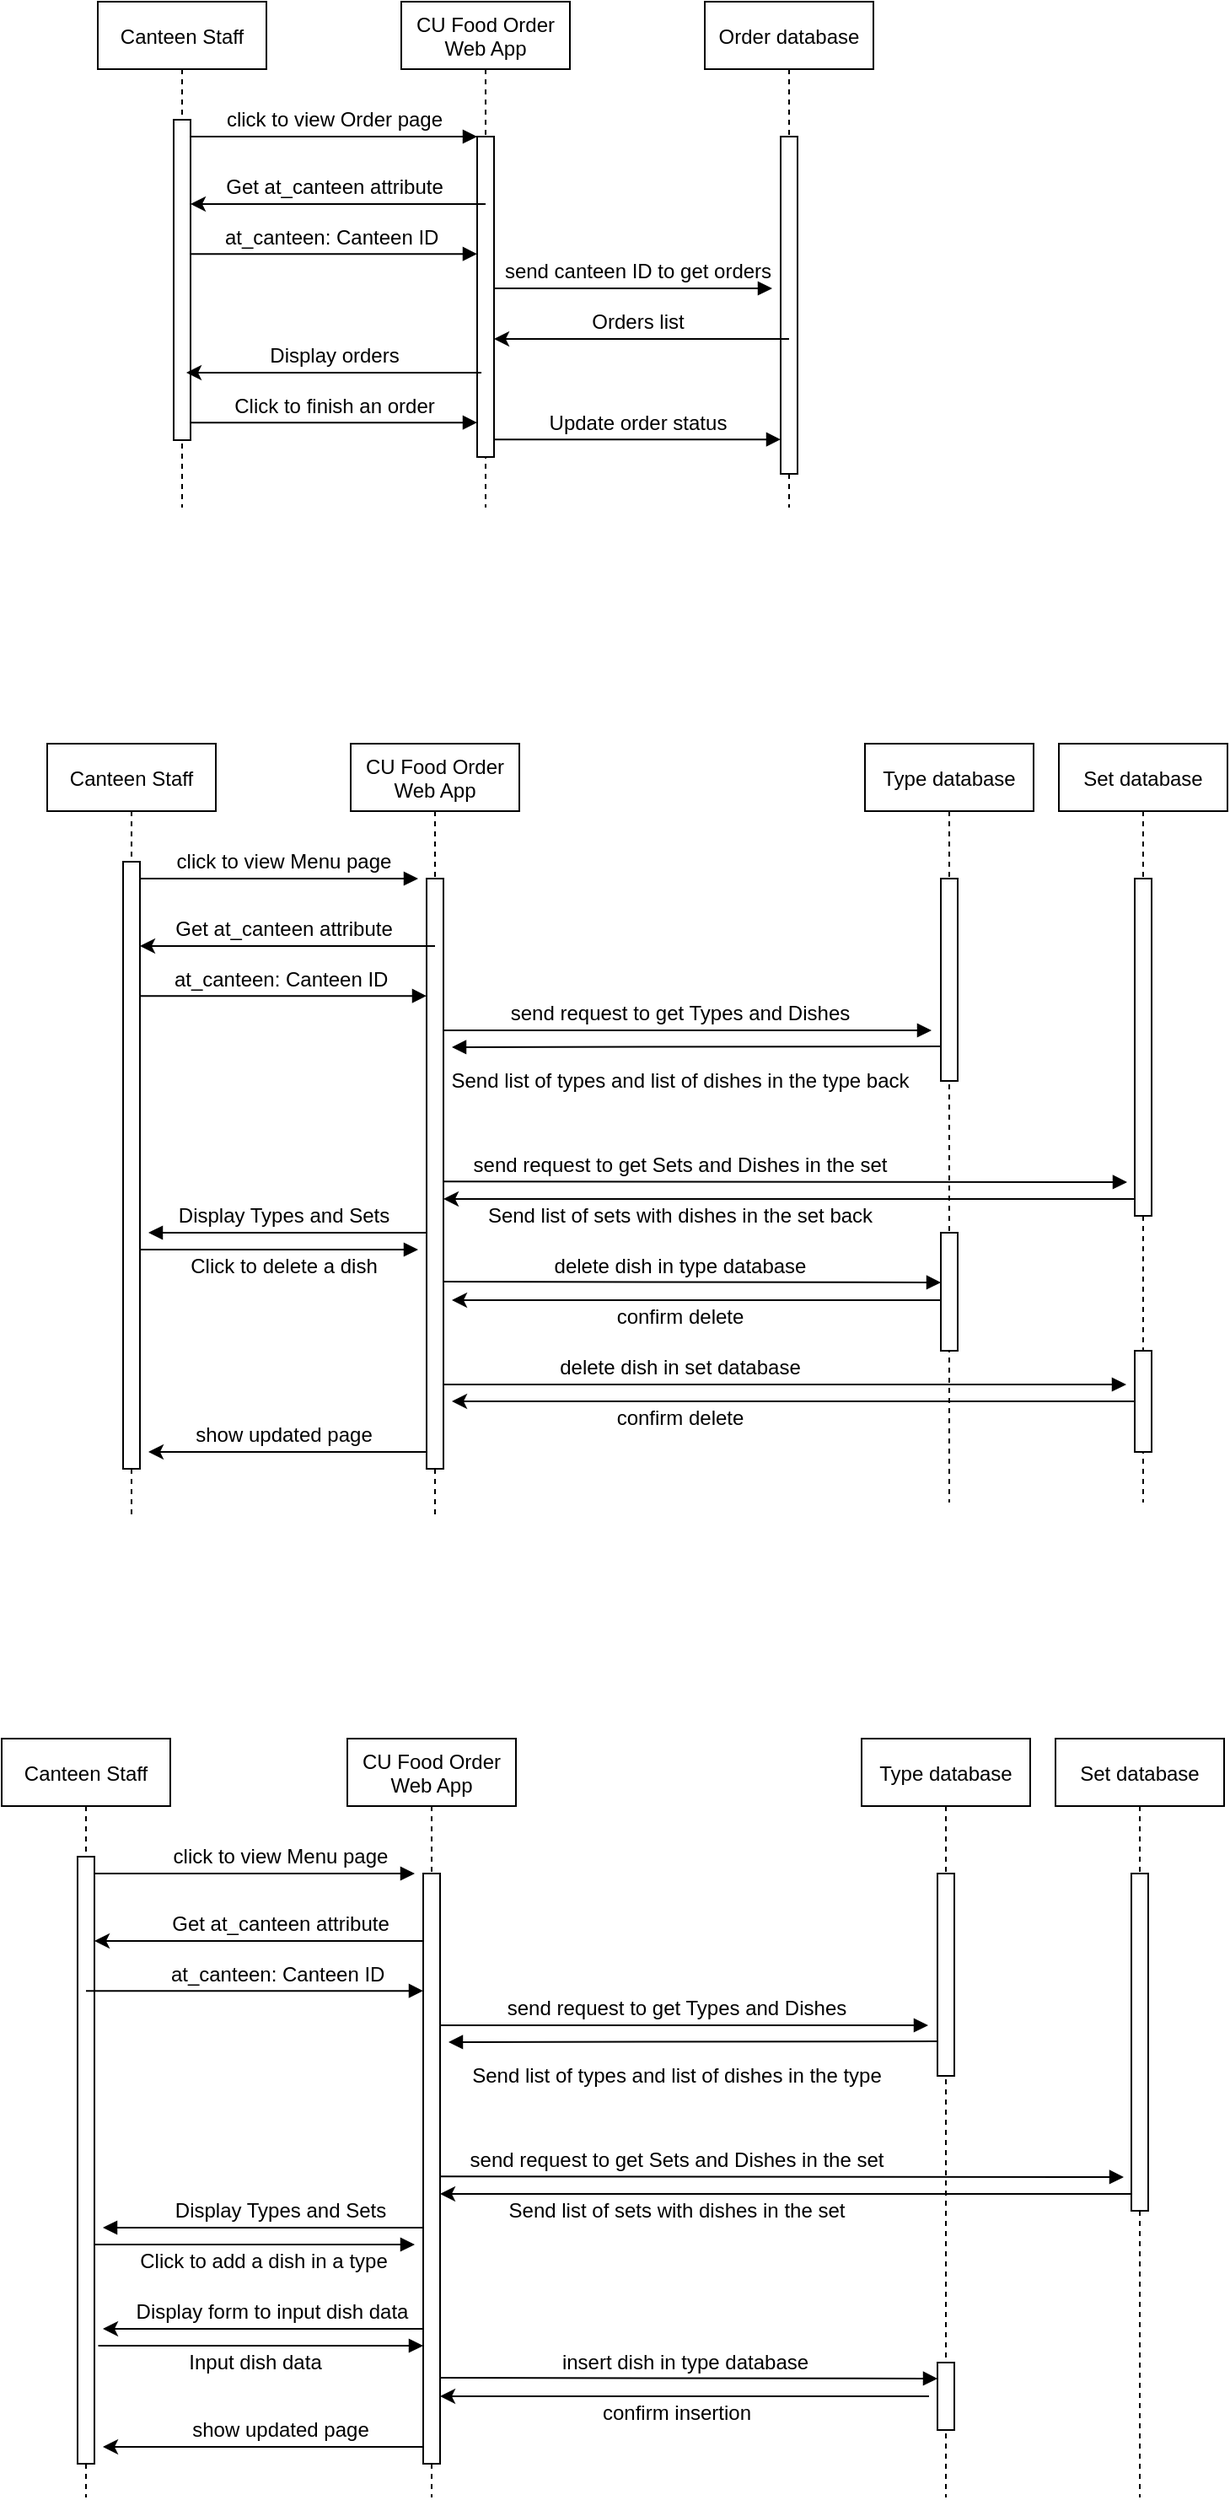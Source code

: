 <mxfile version="17.5.1" type="github">
  <diagram id="JyH9dKXLlh4wl-Uolb7m" name="Page-1">
    <mxGraphModel dx="1720" dy="1069" grid="1" gridSize="10" guides="1" tooltips="1" connect="1" arrows="1" fold="1" page="1" pageScale="1" pageWidth="850" pageHeight="1100" math="0" shadow="0">
      <root>
        <mxCell id="0" />
        <mxCell id="1" parent="0" />
        <mxCell id="SsQwXliOyGbZY1lNXIvn-143" value="" style="endArrow=classic;html=1;rounded=0;" edge="1" parent="1" target="SsQwXliOyGbZY1lNXIvn-135">
          <mxGeometry width="50" height="50" relative="1" as="geometry">
            <mxPoint x="318" y="1230" as="sourcePoint" />
            <mxPoint x="318" y="1210" as="targetPoint" />
            <Array as="points">
              <mxPoint x="278" y="1230" />
              <mxPoint x="228" y="1230" />
            </Array>
          </mxGeometry>
        </mxCell>
        <mxCell id="SsQwXliOyGbZY1lNXIvn-171" value="" style="endArrow=classic;html=1;rounded=0;" edge="1" parent="1">
          <mxGeometry width="50" height="50" relative="1" as="geometry">
            <mxPoint x="315.5" y="1460" as="sourcePoint" />
            <mxPoint x="123" y="1460" as="targetPoint" />
            <Array as="points">
              <mxPoint x="275.5" y="1460" />
              <mxPoint x="225.5" y="1460" />
            </Array>
          </mxGeometry>
        </mxCell>
        <mxCell id="SsQwXliOyGbZY1lNXIvn-163" value="" style="verticalAlign=bottom;endArrow=block;shadow=0;strokeWidth=1;" edge="1" parent="1" source="SsQwXliOyGbZY1lNXIvn-134">
          <mxGeometry relative="1" as="geometry">
            <mxPoint x="143" y="1410" as="sourcePoint" />
            <mxPoint x="308" y="1410" as="targetPoint" />
            <Array as="points">
              <mxPoint x="303" y="1410" />
            </Array>
          </mxGeometry>
        </mxCell>
        <mxCell id="SsQwXliOyGbZY1lNXIvn-25" value="" style="verticalAlign=bottom;endArrow=block;entryX=0;entryY=0;shadow=0;strokeWidth=1;" edge="1" parent="1">
          <mxGeometry relative="1" as="geometry">
            <mxPoint x="350" y="250.0" as="sourcePoint" />
            <mxPoint x="520" y="250.0" as="targetPoint" />
          </mxGeometry>
        </mxCell>
        <mxCell id="SsQwXliOyGbZY1lNXIvn-1" value="Canteen Staff" style="shape=umlLifeline;perimeter=lifelinePerimeter;container=1;collapsible=0;recursiveResize=0;rounded=0;shadow=0;strokeWidth=1;" vertex="1" parent="1">
          <mxGeometry x="120" y="80" width="100" height="300" as="geometry" />
        </mxCell>
        <mxCell id="SsQwXliOyGbZY1lNXIvn-2" value="" style="points=[];perimeter=orthogonalPerimeter;rounded=0;shadow=0;strokeWidth=1;" vertex="1" parent="SsQwXliOyGbZY1lNXIvn-1">
          <mxGeometry x="45" y="70" width="10" height="190" as="geometry" />
        </mxCell>
        <mxCell id="SsQwXliOyGbZY1lNXIvn-5" value="CU Food Order&#xa;Web App" style="shape=umlLifeline;perimeter=lifelinePerimeter;container=1;collapsible=0;recursiveResize=0;rounded=0;shadow=0;strokeWidth=1;" vertex="1" parent="1">
          <mxGeometry x="300" y="80" width="100" height="300" as="geometry" />
        </mxCell>
        <mxCell id="SsQwXliOyGbZY1lNXIvn-6" value="" style="points=[];perimeter=orthogonalPerimeter;rounded=0;shadow=0;strokeWidth=1;" vertex="1" parent="SsQwXliOyGbZY1lNXIvn-5">
          <mxGeometry x="45" y="80" width="10" height="190" as="geometry" />
        </mxCell>
        <mxCell id="SsQwXliOyGbZY1lNXIvn-39" value="" style="verticalAlign=bottom;endArrow=block;entryX=0;entryY=0;shadow=0;strokeWidth=1;" edge="1" parent="SsQwXliOyGbZY1lNXIvn-5">
          <mxGeometry relative="1" as="geometry">
            <mxPoint x="-125" y="249.58" as="sourcePoint" />
            <mxPoint x="45" y="249.58" as="targetPoint" />
          </mxGeometry>
        </mxCell>
        <mxCell id="SsQwXliOyGbZY1lNXIvn-40" value="Click to finish an order" style="text;html=1;align=center;verticalAlign=middle;resizable=0;points=[];autosize=1;strokeColor=none;fillColor=none;" vertex="1" parent="SsQwXliOyGbZY1lNXIvn-5">
          <mxGeometry x="-105" y="230" width="130" height="20" as="geometry" />
        </mxCell>
        <mxCell id="SsQwXliOyGbZY1lNXIvn-8" value="" style="verticalAlign=bottom;endArrow=block;entryX=0;entryY=0;shadow=0;strokeWidth=1;" edge="1" parent="1" source="SsQwXliOyGbZY1lNXIvn-2" target="SsQwXliOyGbZY1lNXIvn-6">
          <mxGeometry relative="1" as="geometry">
            <mxPoint x="275" y="160" as="sourcePoint" />
          </mxGeometry>
        </mxCell>
        <mxCell id="SsQwXliOyGbZY1lNXIvn-21" value="Order database" style="shape=umlLifeline;perimeter=lifelinePerimeter;container=1;collapsible=0;recursiveResize=0;rounded=0;shadow=0;strokeWidth=1;" vertex="1" parent="1">
          <mxGeometry x="480" y="80" width="100" height="300" as="geometry" />
        </mxCell>
        <mxCell id="SsQwXliOyGbZY1lNXIvn-22" value="" style="points=[];perimeter=orthogonalPerimeter;rounded=0;shadow=0;strokeWidth=1;" vertex="1" parent="SsQwXliOyGbZY1lNXIvn-21">
          <mxGeometry x="45" y="80" width="10" height="200" as="geometry" />
        </mxCell>
        <mxCell id="SsQwXliOyGbZY1lNXIvn-35" value="" style="endArrow=classic;html=1;rounded=0;" edge="1" parent="SsQwXliOyGbZY1lNXIvn-21">
          <mxGeometry width="50" height="50" relative="1" as="geometry">
            <mxPoint x="50" y="200" as="sourcePoint" />
            <mxPoint x="-125" y="200" as="targetPoint" />
            <Array as="points">
              <mxPoint x="10" y="200" />
              <mxPoint x="-40" y="200" />
            </Array>
          </mxGeometry>
        </mxCell>
        <mxCell id="SsQwXliOyGbZY1lNXIvn-24" value="click to view Order page" style="text;html=1;align=center;verticalAlign=middle;resizable=0;points=[];autosize=1;strokeColor=none;fillColor=none;" vertex="1" parent="1">
          <mxGeometry x="190" y="140" width="140" height="20" as="geometry" />
        </mxCell>
        <mxCell id="SsQwXliOyGbZY1lNXIvn-26" value="send canteen ID to get orders" style="text;html=1;align=center;verticalAlign=middle;resizable=0;points=[];autosize=1;strokeColor=none;fillColor=none;" vertex="1" parent="1">
          <mxGeometry x="355" y="230" width="170" height="20" as="geometry" />
        </mxCell>
        <mxCell id="SsQwXliOyGbZY1lNXIvn-28" value="" style="endArrow=classic;html=1;rounded=0;" edge="1" parent="1" target="SsQwXliOyGbZY1lNXIvn-2">
          <mxGeometry width="50" height="50" relative="1" as="geometry">
            <mxPoint x="350" y="200" as="sourcePoint" />
            <mxPoint x="350" y="180" as="targetPoint" />
            <Array as="points">
              <mxPoint x="310" y="200" />
              <mxPoint x="260" y="200" />
            </Array>
          </mxGeometry>
        </mxCell>
        <mxCell id="SsQwXliOyGbZY1lNXIvn-29" value="Get at_canteen attribute" style="text;html=1;align=center;verticalAlign=middle;resizable=0;points=[];autosize=1;strokeColor=none;fillColor=none;" vertex="1" parent="1">
          <mxGeometry x="190" y="180" width="140" height="20" as="geometry" />
        </mxCell>
        <mxCell id="SsQwXliOyGbZY1lNXIvn-30" value="" style="verticalAlign=bottom;endArrow=block;entryX=0;entryY=0;shadow=0;strokeWidth=1;" edge="1" parent="1">
          <mxGeometry relative="1" as="geometry">
            <mxPoint x="175" y="229.58" as="sourcePoint" />
            <mxPoint x="345" y="229.58" as="targetPoint" />
          </mxGeometry>
        </mxCell>
        <mxCell id="SsQwXliOyGbZY1lNXIvn-32" value="at_canteen: Canteen ID&amp;nbsp;" style="text;html=1;align=center;verticalAlign=middle;resizable=0;points=[];autosize=1;strokeColor=none;fillColor=none;" vertex="1" parent="1">
          <mxGeometry x="185" y="210" width="150" height="20" as="geometry" />
        </mxCell>
        <mxCell id="SsQwXliOyGbZY1lNXIvn-36" value="Orders list" style="text;html=1;align=center;verticalAlign=middle;resizable=0;points=[];autosize=1;strokeColor=none;fillColor=none;" vertex="1" parent="1">
          <mxGeometry x="405" y="260" width="70" height="20" as="geometry" />
        </mxCell>
        <mxCell id="SsQwXliOyGbZY1lNXIvn-37" value="" style="endArrow=classic;html=1;rounded=0;" edge="1" parent="1">
          <mxGeometry width="50" height="50" relative="1" as="geometry">
            <mxPoint x="347.5" y="300" as="sourcePoint" />
            <mxPoint x="172.5" y="300" as="targetPoint" />
            <Array as="points">
              <mxPoint x="307.5" y="300" />
              <mxPoint x="257.5" y="300" />
            </Array>
          </mxGeometry>
        </mxCell>
        <mxCell id="SsQwXliOyGbZY1lNXIvn-38" value="Display orders" style="text;html=1;align=center;verticalAlign=middle;resizable=0;points=[];autosize=1;strokeColor=none;fillColor=none;" vertex="1" parent="1">
          <mxGeometry x="215" y="280" width="90" height="20" as="geometry" />
        </mxCell>
        <mxCell id="SsQwXliOyGbZY1lNXIvn-41" value="" style="verticalAlign=bottom;endArrow=block;entryX=0;entryY=0;shadow=0;strokeWidth=1;" edge="1" parent="1">
          <mxGeometry relative="1" as="geometry">
            <mxPoint x="355" y="339.58" as="sourcePoint" />
            <mxPoint x="525" y="339.58" as="targetPoint" />
          </mxGeometry>
        </mxCell>
        <mxCell id="SsQwXliOyGbZY1lNXIvn-42" value="Update order status" style="text;html=1;align=center;verticalAlign=middle;resizable=0;points=[];autosize=1;strokeColor=none;fillColor=none;" vertex="1" parent="1">
          <mxGeometry x="380" y="320" width="120" height="20" as="geometry" />
        </mxCell>
        <mxCell id="SsQwXliOyGbZY1lNXIvn-43" value="" style="verticalAlign=bottom;endArrow=block;shadow=0;strokeWidth=1;entryX=-0.55;entryY=0.75;entryDx=0;entryDy=0;entryPerimeter=0;" edge="1" parent="1" target="SsQwXliOyGbZY1lNXIvn-66">
          <mxGeometry relative="1" as="geometry">
            <mxPoint x="320" y="690.0" as="sourcePoint" />
            <mxPoint x="490" y="690.0" as="targetPoint" />
          </mxGeometry>
        </mxCell>
        <mxCell id="SsQwXliOyGbZY1lNXIvn-44" value="Canteen Staff" style="shape=umlLifeline;perimeter=lifelinePerimeter;container=1;collapsible=0;recursiveResize=0;rounded=0;shadow=0;strokeWidth=1;" vertex="1" parent="1">
          <mxGeometry x="90" y="520" width="100" height="460" as="geometry" />
        </mxCell>
        <mxCell id="SsQwXliOyGbZY1lNXIvn-45" value="" style="points=[];perimeter=orthogonalPerimeter;rounded=0;shadow=0;strokeWidth=1;" vertex="1" parent="SsQwXliOyGbZY1lNXIvn-44">
          <mxGeometry x="45" y="70" width="10" height="360" as="geometry" />
        </mxCell>
        <mxCell id="SsQwXliOyGbZY1lNXIvn-82" value="" style="verticalAlign=bottom;endArrow=none;shadow=0;strokeWidth=1;startArrow=block;startFill=1;endFill=0;" edge="1" parent="SsQwXliOyGbZY1lNXIvn-44">
          <mxGeometry relative="1" as="geometry">
            <mxPoint x="60" y="290" as="sourcePoint" />
            <mxPoint x="225" y="290" as="targetPoint" />
          </mxGeometry>
        </mxCell>
        <mxCell id="SsQwXliOyGbZY1lNXIvn-93" value="" style="endArrow=classic;html=1;rounded=0;" edge="1" parent="SsQwXliOyGbZY1lNXIvn-44">
          <mxGeometry width="50" height="50" relative="1" as="geometry">
            <mxPoint x="225.5" y="420" as="sourcePoint" />
            <mxPoint x="60" y="420" as="targetPoint" />
            <Array as="points">
              <mxPoint x="185.5" y="420" />
              <mxPoint x="135.5" y="420" />
            </Array>
          </mxGeometry>
        </mxCell>
        <mxCell id="SsQwXliOyGbZY1lNXIvn-46" value="CU Food Order&#xa;Web App" style="shape=umlLifeline;perimeter=lifelinePerimeter;container=1;collapsible=0;recursiveResize=0;rounded=0;shadow=0;strokeWidth=1;" vertex="1" parent="1">
          <mxGeometry x="270" y="520" width="100" height="460" as="geometry" />
        </mxCell>
        <mxCell id="SsQwXliOyGbZY1lNXIvn-47" value="" style="points=[];perimeter=orthogonalPerimeter;rounded=0;shadow=0;strokeWidth=1;" vertex="1" parent="SsQwXliOyGbZY1lNXIvn-46">
          <mxGeometry x="45" y="80" width="10" height="350" as="geometry" />
        </mxCell>
        <mxCell id="SsQwXliOyGbZY1lNXIvn-50" value="" style="verticalAlign=bottom;endArrow=block;shadow=0;strokeWidth=1;" edge="1" parent="1" source="SsQwXliOyGbZY1lNXIvn-45">
          <mxGeometry relative="1" as="geometry">
            <mxPoint x="245" y="600" as="sourcePoint" />
            <mxPoint x="310" y="600" as="targetPoint" />
          </mxGeometry>
        </mxCell>
        <mxCell id="SsQwXliOyGbZY1lNXIvn-54" value="click to view Menu page" style="text;html=1;align=center;verticalAlign=middle;resizable=0;points=[];autosize=1;strokeColor=none;fillColor=none;" vertex="1" parent="1">
          <mxGeometry x="160" y="580" width="140" height="20" as="geometry" />
        </mxCell>
        <mxCell id="SsQwXliOyGbZY1lNXIvn-55" value="send request to get Types and Dishes" style="text;html=1;align=center;verticalAlign=middle;resizable=0;points=[];autosize=1;strokeColor=none;fillColor=none;" vertex="1" parent="1">
          <mxGeometry x="355" y="670" width="220" height="20" as="geometry" />
        </mxCell>
        <mxCell id="SsQwXliOyGbZY1lNXIvn-56" value="" style="endArrow=classic;html=1;rounded=0;" edge="1" parent="1" target="SsQwXliOyGbZY1lNXIvn-45">
          <mxGeometry width="50" height="50" relative="1" as="geometry">
            <mxPoint x="320" y="640" as="sourcePoint" />
            <mxPoint x="320" y="620" as="targetPoint" />
            <Array as="points">
              <mxPoint x="280" y="640" />
              <mxPoint x="230" y="640" />
            </Array>
          </mxGeometry>
        </mxCell>
        <mxCell id="SsQwXliOyGbZY1lNXIvn-57" value="Get at_canteen attribute" style="text;html=1;align=center;verticalAlign=middle;resizable=0;points=[];autosize=1;strokeColor=none;fillColor=none;" vertex="1" parent="1">
          <mxGeometry x="160" y="620" width="140" height="20" as="geometry" />
        </mxCell>
        <mxCell id="SsQwXliOyGbZY1lNXIvn-58" value="" style="verticalAlign=bottom;endArrow=block;entryX=0;entryY=0;shadow=0;strokeWidth=1;" edge="1" parent="1">
          <mxGeometry relative="1" as="geometry">
            <mxPoint x="145" y="669.58" as="sourcePoint" />
            <mxPoint x="315" y="669.58" as="targetPoint" />
          </mxGeometry>
        </mxCell>
        <mxCell id="SsQwXliOyGbZY1lNXIvn-59" value="at_canteen: Canteen ID&amp;nbsp;" style="text;html=1;align=center;verticalAlign=middle;resizable=0;points=[];autosize=1;strokeColor=none;fillColor=none;" vertex="1" parent="1">
          <mxGeometry x="155" y="650" width="150" height="20" as="geometry" />
        </mxCell>
        <mxCell id="SsQwXliOyGbZY1lNXIvn-62" value="delete dish in set database" style="text;html=1;align=center;verticalAlign=middle;resizable=0;points=[];autosize=1;strokeColor=none;fillColor=none;" vertex="1" parent="1">
          <mxGeometry x="385" y="880" width="160" height="20" as="geometry" />
        </mxCell>
        <mxCell id="SsQwXliOyGbZY1lNXIvn-63" value="" style="verticalAlign=bottom;endArrow=block;shadow=0;strokeWidth=1;entryX=-0.45;entryY=0.9;entryDx=0;entryDy=0;entryPerimeter=0;" edge="1" parent="1" target="SsQwXliOyGbZY1lNXIvn-69">
          <mxGeometry relative="1" as="geometry">
            <mxPoint x="325" y="779.58" as="sourcePoint" />
            <mxPoint x="495" y="779.58" as="targetPoint" />
          </mxGeometry>
        </mxCell>
        <mxCell id="SsQwXliOyGbZY1lNXIvn-65" value="Type database" style="shape=umlLifeline;perimeter=lifelinePerimeter;container=1;collapsible=0;recursiveResize=0;rounded=0;shadow=0;strokeWidth=1;" vertex="1" parent="1">
          <mxGeometry x="575" y="520" width="100" height="450" as="geometry" />
        </mxCell>
        <mxCell id="SsQwXliOyGbZY1lNXIvn-66" value="" style="points=[];perimeter=orthogonalPerimeter;rounded=0;shadow=0;strokeWidth=1;" vertex="1" parent="SsQwXliOyGbZY1lNXIvn-65">
          <mxGeometry x="45" y="80" width="10" height="120" as="geometry" />
        </mxCell>
        <mxCell id="SsQwXliOyGbZY1lNXIvn-76" value="" style="endArrow=classic;html=1;rounded=0;" edge="1" parent="SsQwXliOyGbZY1lNXIvn-65">
          <mxGeometry width="50" height="50" relative="1" as="geometry">
            <mxPoint x="165" y="270" as="sourcePoint" />
            <mxPoint x="-250" y="270" as="targetPoint" />
            <Array as="points">
              <mxPoint x="5.5" y="270" />
              <mxPoint x="-44.5" y="270" />
            </Array>
          </mxGeometry>
        </mxCell>
        <mxCell id="SsQwXliOyGbZY1lNXIvn-87" value="" style="points=[];perimeter=orthogonalPerimeter;rounded=0;shadow=0;strokeWidth=1;" vertex="1" parent="SsQwXliOyGbZY1lNXIvn-65">
          <mxGeometry x="45" y="290" width="10" height="70" as="geometry" />
        </mxCell>
        <mxCell id="SsQwXliOyGbZY1lNXIvn-61" value="" style="endArrow=classic;html=1;rounded=0;" edge="1" parent="SsQwXliOyGbZY1lNXIvn-65">
          <mxGeometry width="50" height="50" relative="1" as="geometry">
            <mxPoint x="160" y="390" as="sourcePoint" />
            <mxPoint x="-245" y="390" as="targetPoint" />
            <Array as="points">
              <mxPoint x="120" y="390" />
              <mxPoint x="70" y="390" />
            </Array>
          </mxGeometry>
        </mxCell>
        <mxCell id="SsQwXliOyGbZY1lNXIvn-68" value="Set database" style="shape=umlLifeline;perimeter=lifelinePerimeter;container=1;collapsible=0;recursiveResize=0;rounded=0;shadow=0;strokeWidth=1;" vertex="1" parent="1">
          <mxGeometry x="690" y="520" width="100" height="450" as="geometry" />
        </mxCell>
        <mxCell id="SsQwXliOyGbZY1lNXIvn-69" value="" style="points=[];perimeter=orthogonalPerimeter;rounded=0;shadow=0;strokeWidth=1;" vertex="1" parent="SsQwXliOyGbZY1lNXIvn-68">
          <mxGeometry x="45" y="80" width="10" height="200" as="geometry" />
        </mxCell>
        <mxCell id="SsQwXliOyGbZY1lNXIvn-91" value="" style="points=[];perimeter=orthogonalPerimeter;rounded=0;shadow=0;strokeWidth=1;" vertex="1" parent="SsQwXliOyGbZY1lNXIvn-68">
          <mxGeometry x="45" y="360" width="10" height="60" as="geometry" />
        </mxCell>
        <mxCell id="SsQwXliOyGbZY1lNXIvn-72" value="Send list of types and list of dishes in the type back" style="text;html=1;align=center;verticalAlign=middle;resizable=0;points=[];autosize=1;strokeColor=none;fillColor=none;" vertex="1" parent="1">
          <mxGeometry x="320" y="710" width="290" height="20" as="geometry" />
        </mxCell>
        <mxCell id="SsQwXliOyGbZY1lNXIvn-75" value="send request to get Sets and Dishes in the set" style="text;html=1;align=center;verticalAlign=middle;resizable=0;points=[];autosize=1;strokeColor=none;fillColor=none;" vertex="1" parent="1">
          <mxGeometry x="335" y="760" width="260" height="20" as="geometry" />
        </mxCell>
        <mxCell id="SsQwXliOyGbZY1lNXIvn-77" value="Send list of sets with dishes in the set back" style="text;html=1;align=center;verticalAlign=middle;resizable=0;points=[];autosize=1;strokeColor=none;fillColor=none;" vertex="1" parent="1">
          <mxGeometry x="345" y="790" width="240" height="20" as="geometry" />
        </mxCell>
        <mxCell id="SsQwXliOyGbZY1lNXIvn-79" value="" style="verticalAlign=bottom;endArrow=none;shadow=0;strokeWidth=1;startArrow=block;startFill=1;endFill=0;" edge="1" parent="1">
          <mxGeometry relative="1" as="geometry">
            <mxPoint x="330" y="700" as="sourcePoint" />
            <mxPoint x="619.5" y="699.5" as="targetPoint" />
          </mxGeometry>
        </mxCell>
        <mxCell id="SsQwXliOyGbZY1lNXIvn-48" value="" style="verticalAlign=bottom;endArrow=block;shadow=0;strokeWidth=1;" edge="1" parent="1">
          <mxGeometry relative="1" as="geometry">
            <mxPoint x="325" y="900.0" as="sourcePoint" />
            <mxPoint x="730" y="900" as="targetPoint" />
          </mxGeometry>
        </mxCell>
        <mxCell id="SsQwXliOyGbZY1lNXIvn-83" value="Display Types and Sets" style="text;html=1;align=center;verticalAlign=middle;resizable=0;points=[];autosize=1;strokeColor=none;fillColor=none;" vertex="1" parent="1">
          <mxGeometry x="160" y="790" width="140" height="20" as="geometry" />
        </mxCell>
        <mxCell id="SsQwXliOyGbZY1lNXIvn-84" value="" style="verticalAlign=bottom;endArrow=block;shadow=0;strokeWidth=1;" edge="1" parent="1">
          <mxGeometry relative="1" as="geometry">
            <mxPoint x="145" y="820.0" as="sourcePoint" />
            <mxPoint x="310" y="820" as="targetPoint" />
          </mxGeometry>
        </mxCell>
        <mxCell id="SsQwXliOyGbZY1lNXIvn-85" value="Click to delete a dish" style="text;html=1;align=center;verticalAlign=middle;resizable=0;points=[];autosize=1;strokeColor=none;fillColor=none;" vertex="1" parent="1">
          <mxGeometry x="165" y="820" width="130" height="20" as="geometry" />
        </mxCell>
        <mxCell id="SsQwXliOyGbZY1lNXIvn-86" value="" style="verticalAlign=bottom;endArrow=block;shadow=0;strokeWidth=1;" edge="1" parent="1">
          <mxGeometry relative="1" as="geometry">
            <mxPoint x="325" y="839.0" as="sourcePoint" />
            <mxPoint x="620" y="839.5" as="targetPoint" />
          </mxGeometry>
        </mxCell>
        <mxCell id="SsQwXliOyGbZY1lNXIvn-88" value="delete dish in type database" style="text;html=1;align=center;verticalAlign=middle;resizable=0;points=[];autosize=1;strokeColor=none;fillColor=none;" vertex="1" parent="1">
          <mxGeometry x="380" y="820" width="170" height="20" as="geometry" />
        </mxCell>
        <mxCell id="SsQwXliOyGbZY1lNXIvn-89" value="" style="endArrow=classic;html=1;rounded=0;" edge="1" parent="1">
          <mxGeometry width="50" height="50" relative="1" as="geometry">
            <mxPoint x="620" y="850" as="sourcePoint" />
            <mxPoint x="330" y="850" as="targetPoint" />
            <Array as="points">
              <mxPoint x="580" y="850" />
              <mxPoint x="530" y="850" />
            </Array>
          </mxGeometry>
        </mxCell>
        <mxCell id="SsQwXliOyGbZY1lNXIvn-90" value="confirm delete" style="text;html=1;align=center;verticalAlign=middle;resizable=0;points=[];autosize=1;strokeColor=none;fillColor=none;" vertex="1" parent="1">
          <mxGeometry x="420" y="850" width="90" height="20" as="geometry" />
        </mxCell>
        <mxCell id="SsQwXliOyGbZY1lNXIvn-92" value="confirm delete" style="text;html=1;align=center;verticalAlign=middle;resizable=0;points=[];autosize=1;strokeColor=none;fillColor=none;" vertex="1" parent="1">
          <mxGeometry x="420" y="910" width="90" height="20" as="geometry" />
        </mxCell>
        <mxCell id="SsQwXliOyGbZY1lNXIvn-94" value="show updated page" style="text;html=1;align=center;verticalAlign=middle;resizable=0;points=[];autosize=1;strokeColor=none;fillColor=none;" vertex="1" parent="1">
          <mxGeometry x="170" y="920" width="120" height="20" as="geometry" />
        </mxCell>
        <mxCell id="SsQwXliOyGbZY1lNXIvn-133" value="" style="verticalAlign=bottom;endArrow=block;shadow=0;strokeWidth=1;entryX=-0.55;entryY=0.75;entryDx=0;entryDy=0;entryPerimeter=0;" edge="1" parent="1" target="SsQwXliOyGbZY1lNXIvn-150">
          <mxGeometry relative="1" as="geometry">
            <mxPoint x="318" y="1280" as="sourcePoint" />
            <mxPoint x="488" y="1280" as="targetPoint" />
          </mxGeometry>
        </mxCell>
        <mxCell id="SsQwXliOyGbZY1lNXIvn-134" value="Canteen Staff" style="shape=umlLifeline;perimeter=lifelinePerimeter;container=1;collapsible=0;recursiveResize=0;rounded=0;shadow=0;strokeWidth=1;" vertex="1" parent="1">
          <mxGeometry x="63" y="1110" width="100" height="450" as="geometry" />
        </mxCell>
        <mxCell id="SsQwXliOyGbZY1lNXIvn-136" value="" style="verticalAlign=bottom;endArrow=none;shadow=0;strokeWidth=1;startArrow=block;startFill=1;endFill=0;" edge="1" parent="SsQwXliOyGbZY1lNXIvn-134" target="SsQwXliOyGbZY1lNXIvn-138">
          <mxGeometry relative="1" as="geometry">
            <mxPoint x="60" y="290" as="sourcePoint" />
            <mxPoint x="225" y="290" as="targetPoint" />
          </mxGeometry>
        </mxCell>
        <mxCell id="SsQwXliOyGbZY1lNXIvn-137" value="" style="endArrow=classic;html=1;rounded=0;" edge="1" parent="SsQwXliOyGbZY1lNXIvn-134" source="SsQwXliOyGbZY1lNXIvn-138">
          <mxGeometry width="50" height="50" relative="1" as="geometry">
            <mxPoint x="225.5" y="420" as="sourcePoint" />
            <mxPoint x="60" y="420" as="targetPoint" />
            <Array as="points">
              <mxPoint x="185.5" y="420" />
              <mxPoint x="135.5" y="420" />
            </Array>
          </mxGeometry>
        </mxCell>
        <mxCell id="SsQwXliOyGbZY1lNXIvn-135" value="" style="points=[];perimeter=orthogonalPerimeter;rounded=0;shadow=0;strokeWidth=1;" vertex="1" parent="SsQwXliOyGbZY1lNXIvn-134">
          <mxGeometry x="45" y="70" width="10" height="360" as="geometry" />
        </mxCell>
        <mxCell id="SsQwXliOyGbZY1lNXIvn-138" value="CU Food Order&#xa;Web App" style="shape=umlLifeline;perimeter=lifelinePerimeter;container=1;collapsible=0;recursiveResize=0;rounded=0;shadow=0;strokeWidth=1;" vertex="1" parent="1">
          <mxGeometry x="268" y="1110" width="100" height="450" as="geometry" />
        </mxCell>
        <mxCell id="SsQwXliOyGbZY1lNXIvn-139" value="" style="points=[];perimeter=orthogonalPerimeter;rounded=0;shadow=0;strokeWidth=1;" vertex="1" parent="SsQwXliOyGbZY1lNXIvn-138">
          <mxGeometry x="45" y="80" width="10" height="350" as="geometry" />
        </mxCell>
        <mxCell id="SsQwXliOyGbZY1lNXIvn-140" value="" style="verticalAlign=bottom;endArrow=block;shadow=0;strokeWidth=1;" edge="1" parent="1" source="SsQwXliOyGbZY1lNXIvn-135">
          <mxGeometry relative="1" as="geometry">
            <mxPoint x="243" y="1190" as="sourcePoint" />
            <mxPoint x="308" y="1190" as="targetPoint" />
          </mxGeometry>
        </mxCell>
        <mxCell id="SsQwXliOyGbZY1lNXIvn-141" value="click to view Menu page" style="text;html=1;align=center;verticalAlign=middle;resizable=0;points=[];autosize=1;strokeColor=none;fillColor=none;" vertex="1" parent="1">
          <mxGeometry x="158" y="1170" width="140" height="20" as="geometry" />
        </mxCell>
        <mxCell id="SsQwXliOyGbZY1lNXIvn-142" value="send request to get Types and Dishes" style="text;html=1;align=center;verticalAlign=middle;resizable=0;points=[];autosize=1;strokeColor=none;fillColor=none;" vertex="1" parent="1">
          <mxGeometry x="353" y="1260" width="220" height="20" as="geometry" />
        </mxCell>
        <mxCell id="SsQwXliOyGbZY1lNXIvn-144" value="Get at_canteen attribute" style="text;html=1;align=center;verticalAlign=middle;resizable=0;points=[];autosize=1;strokeColor=none;fillColor=none;" vertex="1" parent="1">
          <mxGeometry x="158" y="1210" width="140" height="20" as="geometry" />
        </mxCell>
        <mxCell id="SsQwXliOyGbZY1lNXIvn-145" value="" style="verticalAlign=bottom;endArrow=block;entryX=0;entryY=0;shadow=0;strokeWidth=1;" edge="1" parent="1" source="SsQwXliOyGbZY1lNXIvn-134">
          <mxGeometry relative="1" as="geometry">
            <mxPoint x="143" y="1259.58" as="sourcePoint" />
            <mxPoint x="313" y="1259.58" as="targetPoint" />
          </mxGeometry>
        </mxCell>
        <mxCell id="SsQwXliOyGbZY1lNXIvn-146" value="at_canteen: Canteen ID&amp;nbsp;" style="text;html=1;align=center;verticalAlign=middle;resizable=0;points=[];autosize=1;strokeColor=none;fillColor=none;" vertex="1" parent="1">
          <mxGeometry x="153" y="1240" width="150" height="20" as="geometry" />
        </mxCell>
        <mxCell id="SsQwXliOyGbZY1lNXIvn-148" value="" style="verticalAlign=bottom;endArrow=block;shadow=0;strokeWidth=1;entryX=-0.45;entryY=0.9;entryDx=0;entryDy=0;entryPerimeter=0;" edge="1" parent="1" target="SsQwXliOyGbZY1lNXIvn-155">
          <mxGeometry relative="1" as="geometry">
            <mxPoint x="323" y="1369.58" as="sourcePoint" />
            <mxPoint x="493" y="1369.58" as="targetPoint" />
          </mxGeometry>
        </mxCell>
        <mxCell id="SsQwXliOyGbZY1lNXIvn-149" value="Type database" style="shape=umlLifeline;perimeter=lifelinePerimeter;container=1;collapsible=0;recursiveResize=0;rounded=0;shadow=0;strokeWidth=1;" vertex="1" parent="1">
          <mxGeometry x="573" y="1110" width="100" height="450" as="geometry" />
        </mxCell>
        <mxCell id="SsQwXliOyGbZY1lNXIvn-150" value="" style="points=[];perimeter=orthogonalPerimeter;rounded=0;shadow=0;strokeWidth=1;" vertex="1" parent="SsQwXliOyGbZY1lNXIvn-149">
          <mxGeometry x="45" y="80" width="10" height="120" as="geometry" />
        </mxCell>
        <mxCell id="SsQwXliOyGbZY1lNXIvn-151" value="" style="endArrow=classic;html=1;rounded=0;" edge="1" parent="SsQwXliOyGbZY1lNXIvn-149">
          <mxGeometry width="50" height="50" relative="1" as="geometry">
            <mxPoint x="165" y="270" as="sourcePoint" />
            <mxPoint x="-250" y="270" as="targetPoint" />
            <Array as="points">
              <mxPoint x="5.5" y="270" />
              <mxPoint x="-44.5" y="270" />
            </Array>
          </mxGeometry>
        </mxCell>
        <mxCell id="SsQwXliOyGbZY1lNXIvn-152" value="" style="points=[];perimeter=orthogonalPerimeter;rounded=0;shadow=0;strokeWidth=1;" vertex="1" parent="SsQwXliOyGbZY1lNXIvn-149">
          <mxGeometry x="45" y="370" width="10" height="40" as="geometry" />
        </mxCell>
        <mxCell id="SsQwXliOyGbZY1lNXIvn-178" value="" style="verticalAlign=bottom;endArrow=block;shadow=0;strokeWidth=1;" edge="1" parent="SsQwXliOyGbZY1lNXIvn-149">
          <mxGeometry relative="1" as="geometry">
            <mxPoint x="-250" y="379" as="sourcePoint" />
            <mxPoint x="45" y="379.5" as="targetPoint" />
          </mxGeometry>
        </mxCell>
        <mxCell id="SsQwXliOyGbZY1lNXIvn-154" value="Set database" style="shape=umlLifeline;perimeter=lifelinePerimeter;container=1;collapsible=0;recursiveResize=0;rounded=0;shadow=0;strokeWidth=1;" vertex="1" parent="1">
          <mxGeometry x="688" y="1110" width="100" height="450" as="geometry" />
        </mxCell>
        <mxCell id="SsQwXliOyGbZY1lNXIvn-155" value="" style="points=[];perimeter=orthogonalPerimeter;rounded=0;shadow=0;strokeWidth=1;" vertex="1" parent="SsQwXliOyGbZY1lNXIvn-154">
          <mxGeometry x="45" y="80" width="10" height="200" as="geometry" />
        </mxCell>
        <mxCell id="SsQwXliOyGbZY1lNXIvn-157" value="Send list of types and list of dishes in the type" style="text;html=1;align=center;verticalAlign=middle;resizable=0;points=[];autosize=1;strokeColor=none;fillColor=none;" vertex="1" parent="1">
          <mxGeometry x="333" y="1300" width="260" height="20" as="geometry" />
        </mxCell>
        <mxCell id="SsQwXliOyGbZY1lNXIvn-158" value="send request to get Sets and Dishes in the set" style="text;html=1;align=center;verticalAlign=middle;resizable=0;points=[];autosize=1;strokeColor=none;fillColor=none;" vertex="1" parent="1">
          <mxGeometry x="333" y="1350" width="260" height="20" as="geometry" />
        </mxCell>
        <mxCell id="SsQwXliOyGbZY1lNXIvn-159" value="Send list of sets with dishes in the set" style="text;html=1;align=center;verticalAlign=middle;resizable=0;points=[];autosize=1;strokeColor=none;fillColor=none;" vertex="1" parent="1">
          <mxGeometry x="353" y="1380" width="220" height="20" as="geometry" />
        </mxCell>
        <mxCell id="SsQwXliOyGbZY1lNXIvn-160" value="" style="verticalAlign=bottom;endArrow=none;shadow=0;strokeWidth=1;startArrow=block;startFill=1;endFill=0;" edge="1" parent="1">
          <mxGeometry relative="1" as="geometry">
            <mxPoint x="328" y="1290" as="sourcePoint" />
            <mxPoint x="617.5" y="1289.5" as="targetPoint" />
          </mxGeometry>
        </mxCell>
        <mxCell id="SsQwXliOyGbZY1lNXIvn-162" value="Display Types and Sets" style="text;html=1;align=center;verticalAlign=middle;resizable=0;points=[];autosize=1;strokeColor=none;fillColor=none;" vertex="1" parent="1">
          <mxGeometry x="158" y="1380" width="140" height="20" as="geometry" />
        </mxCell>
        <mxCell id="SsQwXliOyGbZY1lNXIvn-164" value="Click to add a dish in a type" style="text;html=1;align=center;verticalAlign=middle;resizable=0;points=[];autosize=1;strokeColor=none;fillColor=none;" vertex="1" parent="1">
          <mxGeometry x="138" y="1410" width="160" height="20" as="geometry" />
        </mxCell>
        <mxCell id="SsQwXliOyGbZY1lNXIvn-170" value="show updated page" style="text;html=1;align=center;verticalAlign=middle;resizable=0;points=[];autosize=1;strokeColor=none;fillColor=none;" vertex="1" parent="1">
          <mxGeometry x="168" y="1510" width="120" height="20" as="geometry" />
        </mxCell>
        <mxCell id="SsQwXliOyGbZY1lNXIvn-172" value="Display form to input dish data" style="text;html=1;align=center;verticalAlign=middle;resizable=0;points=[];autosize=1;strokeColor=none;fillColor=none;" vertex="1" parent="1">
          <mxGeometry x="133" y="1440" width="180" height="20" as="geometry" />
        </mxCell>
        <mxCell id="SsQwXliOyGbZY1lNXIvn-174" value="" style="verticalAlign=bottom;endArrow=block;shadow=0;strokeWidth=1;" edge="1" parent="1">
          <mxGeometry relative="1" as="geometry">
            <mxPoint x="120.278" y="1470" as="sourcePoint" />
            <mxPoint x="313" y="1470" as="targetPoint" />
            <Array as="points">
              <mxPoint x="310.73" y="1470" />
            </Array>
          </mxGeometry>
        </mxCell>
        <mxCell id="SsQwXliOyGbZY1lNXIvn-175" value="Input dish data" style="text;html=1;align=center;verticalAlign=middle;resizable=0;points=[];autosize=1;strokeColor=none;fillColor=none;" vertex="1" parent="1">
          <mxGeometry x="168" y="1470" width="90" height="20" as="geometry" />
        </mxCell>
        <mxCell id="SsQwXliOyGbZY1lNXIvn-179" value="insert dish in type database" style="text;html=1;align=center;verticalAlign=middle;resizable=0;points=[];autosize=1;strokeColor=none;fillColor=none;" vertex="1" parent="1">
          <mxGeometry x="388" y="1470" width="160" height="20" as="geometry" />
        </mxCell>
        <mxCell id="SsQwXliOyGbZY1lNXIvn-180" value="" style="endArrow=classic;html=1;rounded=0;" edge="1" parent="1">
          <mxGeometry width="50" height="50" relative="1" as="geometry">
            <mxPoint x="613" y="1500" as="sourcePoint" />
            <mxPoint x="323" y="1500" as="targetPoint" />
            <Array as="points">
              <mxPoint x="573" y="1500" />
              <mxPoint x="523" y="1500" />
            </Array>
          </mxGeometry>
        </mxCell>
        <mxCell id="SsQwXliOyGbZY1lNXIvn-181" value="confirm insertion" style="text;html=1;align=center;verticalAlign=middle;resizable=0;points=[];autosize=1;strokeColor=none;fillColor=none;" vertex="1" parent="1">
          <mxGeometry x="413" y="1500" width="100" height="20" as="geometry" />
        </mxCell>
      </root>
    </mxGraphModel>
  </diagram>
</mxfile>
